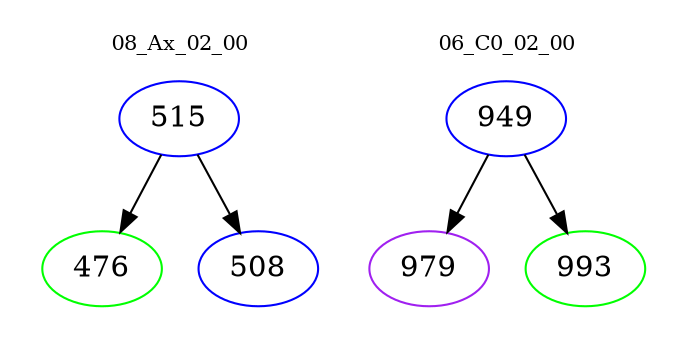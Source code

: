 digraph{
subgraph cluster_0 {
color = white
label = "08_Ax_02_00";
fontsize=10;
T0_515 [label="515", color="blue"]
T0_515 -> T0_476 [color="black"]
T0_476 [label="476", color="green"]
T0_515 -> T0_508 [color="black"]
T0_508 [label="508", color="blue"]
}
subgraph cluster_1 {
color = white
label = "06_C0_02_00";
fontsize=10;
T1_949 [label="949", color="blue"]
T1_949 -> T1_979 [color="black"]
T1_979 [label="979", color="purple"]
T1_949 -> T1_993 [color="black"]
T1_993 [label="993", color="green"]
}
}
